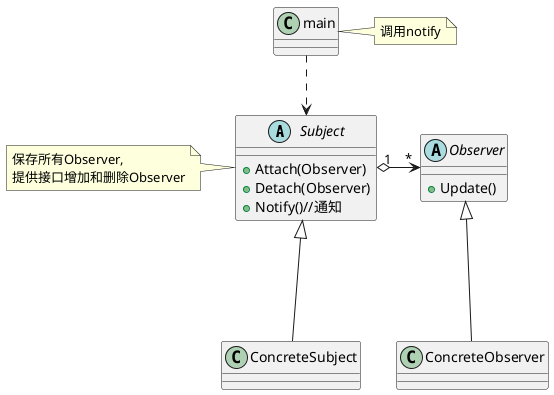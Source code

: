 @startuml
abstract class Subject{
+Attach(Observer)
+Detach(Observer)
+Notify()//通知
}
note "保存所有Observer,\n\
提供接口增加和删除Observer" as N1
N1-right-.. Subject
ConcreteSubject-up--|>Subject


abstract Observer{
+Update()
}
Subject "1" o-> "*"Observer
ConcreteObserver-up--|>Observer
main..>Subject
note "调用notify" as N2
N2 -left-..main


@enduml